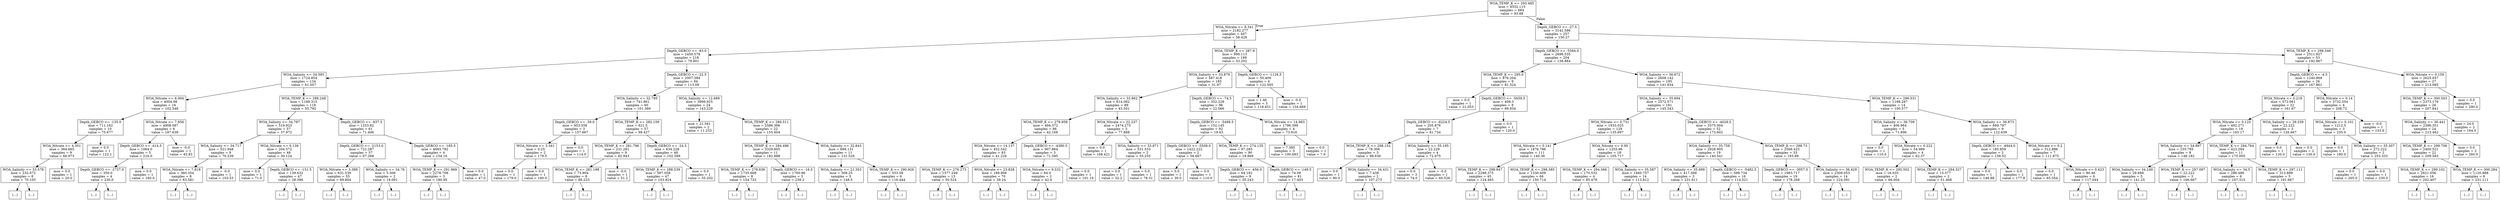 digraph Tree {
node [shape=box] ;
0 [label="WOA_TEMP_K <= 293.485\nmse = 4552.115\nsamples = 664\nvalue = 93.88"] ;
1 [label="WOA_Nitrate <= 8.341\nmse = 2182.277\nsamples = 407\nvalue = 58.428"] ;
0 -> 1 [labeldistance=2.5, labelangle=45, headlabel="True"] ;
2 [label="Depth_GEBCO <= -83.0\nmse = 2450.578\nsamples = 218\nvalue = 79.801"] ;
1 -> 2 ;
3 [label="WOA_Salinity <= 34.393\nmse = 1724.854\nsamples = 134\nvalue = 61.057"] ;
2 -> 3 ;
4 [label="WOA_Nitrate <= 6.094\nmse = 4004.98\nsamples = 16\nvalue = 102.548"] ;
3 -> 4 ;
5 [label="Depth_GEBCO <= -135.0\nmse = 711.162\nsamples = 10\nvalue = 75.677"] ;
4 -> 5 ;
6 [label="WOA_Nitrate <= 4.301\nmse = 364.665\nsamples = 9\nvalue = 66.973"] ;
5 -> 6 ;
7 [label="WOA_Salinity <= 33.578\nmse = 232.072\nsamples = 8\nvalue = 70.105"] ;
6 -> 7 ;
8 [label="(...)"] ;
7 -> 8 ;
15 [label="(...)"] ;
7 -> 15 ;
20 [label="mse = 0.0\nsamples = 1\nvalue = 20.0"] ;
6 -> 20 ;
21 [label="mse = 0.0\nsamples = 1\nvalue = 122.1"] ;
5 -> 21 ;
22 [label="WOA_Nitrate <= 7.856\nmse = 4908.587\nsamples = 6\nvalue = 187.638"] ;
4 -> 22 ;
23 [label="Depth_GEBCO <= -414.5\nmse = 1064.0\nsamples = 5\nvalue = 216.0"] ;
22 -> 23 ;
24 [label="Depth_GEBCO <= -2737.0\nmse = 350.0\nsamples = 4\nvalue = 230.0"] ;
23 -> 24 ;
25 [label="(...)"] ;
24 -> 25 ;
26 [label="(...)"] ;
24 -> 26 ;
27 [label="mse = 0.0\nsamples = 1\nvalue = 160.0"] ;
23 -> 27 ;
28 [label="mse = -0.0\nsamples = 1\nvalue = 45.83"] ;
22 -> 28 ;
29 [label="WOA_TEMP_K <= 289.248\nmse = 1189.315\nsamples = 118\nvalue = 55.792"] ;
3 -> 29 ;
30 [label="WOA_Salinity <= 34.787\nmse = 519.923\nsamples = 57\nvalue = 37.972"] ;
29 -> 30 ;
31 [label="WOA_Salinity <= 34.717\nmse = 521.948\nsamples = 9\nvalue = 70.239"] ;
30 -> 31 ;
32 [label="WOA_Nitrate <= 7.818\nmse = 360.354\nsamples = 8\nvalue = 63.581"] ;
31 -> 32 ;
33 [label="(...)"] ;
32 -> 33 ;
46 [label="(...)"] ;
32 -> 46 ;
47 [label="mse = -0.0\nsamples = 1\nvalue = 103.53"] ;
31 -> 47 ;
48 [label="WOA_Nitrate <= 0.139\nmse = 204.572\nsamples = 48\nvalue = 30.124"] ;
30 -> 48 ;
49 [label="mse = 0.0\nsamples = 1\nvalue = 71.0"] ;
48 -> 49 ;
50 [label="Depth_GEBCO <= -131.5\nmse = 139.632\nsamples = 47\nvalue = 28.396"] ;
48 -> 50 ;
51 [label="(...)"] ;
50 -> 51 ;
108 [label="(...)"] ;
50 -> 108 ;
117 [label="Depth_GEBCO <= -837.5\nmse = 1253.82\nsamples = 61\nvalue = 71.406"] ;
29 -> 117 ;
118 [label="Depth_GEBCO <= -2153.0\nmse = 722.287\nsamples = 57\nvalue = 67.268"] ;
117 -> 118 ;
119 [label="WOA_Nitrate <= 3.388\nmse = 631.539\nsamples = 55\nvalue = 69.804"] ;
118 -> 119 ;
120 [label="(...)"] ;
119 -> 120 ;
207 [label="(...)"] ;
119 -> 207 ;
214 [label="WOA_Salinity <= 34.76\nmse = 3.306\nsamples = 2\nvalue = 19.091"] ;
118 -> 214 ;
215 [label="(...)"] ;
214 -> 215 ;
216 [label="(...)"] ;
214 -> 216 ;
217 [label="Depth_GEBCO <= -185.5\nmse = 4693.782\nsamples = 4\nvalue = 154.16"] ;
117 -> 217 ;
218 [label="WOA_TEMP_K <= 291.969\nmse = 2278.708\nsamples = 3\nvalue = 180.95"] ;
217 -> 218 ;
219 [label="(...)"] ;
218 -> 219 ;
220 [label="(...)"] ;
218 -> 220 ;
223 [label="mse = 0.0\nsamples = 1\nvalue = 47.0"] ;
217 -> 223 ;
224 [label="Depth_GEBCO <= -22.5\nmse = 2007.384\nsamples = 84\nvalue = 113.09"] ;
2 -> 224 ;
225 [label="WOA_Salinity <= 32.795\nmse = 741.861\nsamples = 60\nvalue = 101.369"] ;
224 -> 225 ;
226 [label="Depth_GEBCO <= -39.0\nmse = 953.556\nsamples = 3\nvalue = 157.667"] ;
225 -> 226 ;
227 [label="WOA_Nitrate <= 3.341\nmse = 0.25\nsamples = 2\nvalue = 179.5"] ;
226 -> 227 ;
228 [label="mse = 0.0\nsamples = 1\nvalue = 179.0"] ;
227 -> 228 ;
229 [label="mse = 0.0\nsamples = 1\nvalue = 180.0"] ;
227 -> 229 ;
230 [label="mse = 0.0\nsamples = 1\nvalue = 114.0"] ;
226 -> 230 ;
231 [label="WOA_TEMP_K <= 282.159\nmse = 621.5\nsamples = 57\nvalue = 99.427"] ;
225 -> 231 ;
232 [label="WOA_TEMP_K <= 281.796\nmse = 231.281\nsamples = 9\nvalue = 82.943"] ;
231 -> 232 ;
233 [label="WOA_TEMP_K <= 281.198\nmse = 73.904\nsamples = 8\nvalue = 88.233"] ;
232 -> 233 ;
234 [label="(...)"] ;
233 -> 234 ;
243 [label="(...)"] ;
233 -> 243 ;
248 [label="mse = -0.0\nsamples = 1\nvalue = 51.2"] ;
232 -> 248 ;
249 [label="Depth_GEBCO <= -24.5\nmse = 634.228\nsamples = 48\nvalue = 102.589"] ;
231 -> 249 ;
250 [label="WOA_TEMP_K <= 288.539\nmse = 587.058\nsamples = 47\nvalue = 103.924"] ;
249 -> 250 ;
251 [label="(...)"] ;
250 -> 251 ;
274 [label="(...)"] ;
250 -> 274 ;
317 [label="mse = 0.0\nsamples = 1\nvalue = 55.202"] ;
249 -> 317 ;
318 [label="WOA_Salinity <= 12.689\nmse = 3999.925\nsamples = 24\nvalue = 143.229"] ;
224 -> 318 ;
319 [label="mse = 21.561\nsamples = 2\nvalue = 11.233"] ;
318 -> 319 ;
320 [label="WOA_TEMP_K <= 289.511\nmse = 2586.366\nsamples = 22\nvalue = 155.604"] ;
318 -> 320 ;
321 [label="WOA_TEMP_K <= 284.496\nmse = 3329.605\nsamples = 11\nvalue = 182.888"] ;
320 -> 321 ;
322 [label="WOA_TEMP_K <= 278.636\nmse = 1735.668\nsamples = 8\nvalue = 154.732"] ;
321 -> 322 ;
323 [label="(...)"] ;
322 -> 323 ;
332 [label="(...)"] ;
322 -> 332 ;
337 [label="Depth_GEBCO <= -16.5\nmse = 1760.96\nsamples = 3\nvalue = 239.2"] ;
321 -> 337 ;
338 [label="(...)"] ;
337 -> 338 ;
339 [label="(...)"] ;
337 -> 339 ;
342 [label="WOA_Salinity <= 32.843\nmse = 694.131\nsamples = 11\nvalue = 131.529"] ;
320 -> 342 ;
343 [label="WOA_Salinity <= 21.303\nmse = 308.25\nsamples = 5\nvalue = 148.5"] ;
342 -> 343 ;
344 [label="(...)"] ;
343 -> 344 ;
345 [label="(...)"] ;
343 -> 345 ;
350 [label="WOA_TEMP_K <= 290.926\nmse = 553.58\nsamples = 6\nvalue = 116.444"] ;
342 -> 350 ;
351 [label="(...)"] ;
350 -> 351 ;
354 [label="(...)"] ;
350 -> 354 ;
361 [label="WOA_TEMP_K <= 287.9\nmse = 690.113\nsamples = 189\nvalue = 33.202"] ;
1 -> 361 ;
362 [label="WOA_Salinity <= 33.879\nmse = 587.418\nsamples = 185\nvalue = 31.97"] ;
361 -> 362 ;
363 [label="WOA_Salinity <= 33.862\nmse = 614.082\nsamples = 89\nvalue = 43.501"] ;
362 -> 363 ;
364 [label="WOA_TEMP_K <= 279.958\nmse = 494.372\nsamples = 86\nvalue = 42.168"] ;
363 -> 364 ;
365 [label="WOA_Nitrate <= 14.137\nmse = 452.542\nsamples = 83\nvalue = 41.226"] ;
364 -> 365 ;
366 [label="WOA_TEMP_K <= 276.273\nmse = 1577.249\nsamples = 13\nvalue = 50.524"] ;
365 -> 366 ;
367 [label="(...)"] ;
366 -> 367 ;
368 [label="(...)"] ;
366 -> 368 ;
369 [label="WOA_Nitrate <= 23.828\nmse = 189.906\nsamples = 70\nvalue = 39.24"] ;
365 -> 369 ;
370 [label="(...)"] ;
369 -> 370 ;
425 [label="(...)"] ;
369 -> 425 ;
472 [label="Depth_GEBCO <= -4380.5\nmse = 907.864\nsamples = 3\nvalue = 71.595"] ;
364 -> 472 ;
473 [label="WOA_Nitrate <= 9.532\nmse = 64.0\nsamples = 2\nvalue = 42.0"] ;
472 -> 473 ;
474 [label="(...)"] ;
473 -> 474 ;
475 [label="(...)"] ;
473 -> 475 ;
476 [label="mse = 0.0\nsamples = 1\nvalue = 101.19"] ;
472 -> 476 ;
477 [label="WOA_Nitrate <= 22.237\nmse = 2474.275\nsamples = 3\nvalue = 77.888"] ;
363 -> 477 ;
478 [label="mse = 0.0\nsamples = 1\nvalue = 168.421"] ;
477 -> 478 ;
479 [label="WOA_Salinity <= 33.871\nmse = 531.533\nsamples = 2\nvalue = 55.255"] ;
477 -> 479 ;
480 [label="mse = 0.0\nsamples = 1\nvalue = 32.2"] ;
479 -> 480 ;
481 [label="mse = 0.0\nsamples = 1\nvalue = 78.31"] ;
479 -> 481 ;
482 [label="Depth_GEBCO <= -74.5\nmse = 352.228\nsamples = 96\nvalue = 22.066"] ;
362 -> 482 ;
483 [label="Depth_GEBCO <= -5498.5\nmse = 152.145\nsamples = 92\nvalue = 19.63"] ;
482 -> 483 ;
484 [label="Depth_GEBCO <= -5508.0\nmse = 1422.222\nsamples = 2\nvalue = 56.667"] ;
483 -> 484 ;
485 [label="mse = 0.0\nsamples = 1\nvalue = 30.0"] ;
484 -> 485 ;
486 [label="mse = 0.0\nsamples = 1\nvalue = 110.0"] ;
484 -> 486 ;
487 [label="WOA_TEMP_K <= 274.135\nmse = 97.283\nsamples = 90\nvalue = 18.869"] ;
483 -> 487 ;
488 [label="Depth_GEBCO <= -456.0\nmse = 64.192\nsamples = 9\nvalue = 35.243"] ;
487 -> 488 ;
489 [label="(...)"] ;
488 -> 489 ;
504 [label="(...)"] ;
488 -> 504 ;
505 [label="Depth_GEBCO <= -149.5\nmse = 74.09\nsamples = 81\nvalue = 17.403"] ;
487 -> 505 ;
506 [label="(...)"] ;
505 -> 506 ;
601 [label="(...)"] ;
505 -> 601 ;
614 [label="WOA_Nitrate <= 14.983\nmse = 1796.399\nsamples = 4\nvalue = 73.916"] ;
482 -> 614 ;
615 [label="mse = 7.385\nsamples = 3\nvalue = 100.683"] ;
614 -> 615 ;
616 [label="mse = 0.0\nsamples = 1\nvalue = 7.0"] ;
614 -> 616 ;
617 [label="Depth_GEBCO <= -1126.5\nmse = 50.409\nsamples = 4\nvalue = 122.505"] ;
361 -> 617 ;
618 [label="mse = 1.46\nsamples = 3\nvalue = 118.451"] ;
617 -> 618 ;
619 [label="mse = -0.0\nsamples = 1\nvalue = 134.669"] ;
617 -> 619 ;
620 [label="Depth_GEBCO <= -27.5\nmse = 3142.586\nsamples = 257\nvalue = 150.27"] ;
0 -> 620 [labeldistance=2.5, labelangle=-45, headlabel="False"] ;
621 [label="Depth_GEBCO <= -5584.0\nmse = 2696.535\nsamples = 204\nvalue = 138.884"] ;
620 -> 621 ;
622 [label="WOA_TEMP_K <= 295.0\nmse = 876.204\nsamples = 9\nvalue = 81.324"] ;
621 -> 622 ;
623 [label="mse = 0.0\nsamples = 1\nvalue = 21.053"] ;
622 -> 623 ;
624 [label="Depth_GEBCO <= -5659.5\nmse = 408.3\nsamples = 8\nvalue = 89.934"] ;
622 -> 624 ;
625 [label="Depth_GEBCO <= -6224.5\nmse = 205.876\nsamples = 7\nvalue = 81.734"] ;
624 -> 625 ;
626 [label="WOA_TEMP_K <= 298.152\nmse = 78.306\nsamples = 3\nvalue = 98.636"] ;
625 -> 626 ;
627 [label="mse = 0.0\nsamples = 1\nvalue = 90.0"] ;
626 -> 627 ;
628 [label="WOA_Salinity <= 34.431\nmse = 7.438\nsamples = 2\nvalue = 107.273"] ;
626 -> 628 ;
629 [label="(...)"] ;
628 -> 629 ;
630 [label="(...)"] ;
628 -> 630 ;
631 [label="WOA_Salinity <= 35.195\nmse = 22.229\nsamples = 4\nvalue = 72.075"] ;
625 -> 631 ;
632 [label="mse = 0.0\nsamples = 3\nvalue = 74.0"] ;
631 -> 632 ;
633 [label="mse = -0.0\nsamples = 1\nvalue = 60.526"] ;
631 -> 633 ;
634 [label="mse = 0.0\nsamples = 1\nvalue = 120.0"] ;
624 -> 634 ;
635 [label="WOA_Salinity <= 36.672\nmse = 2608.142\nsamples = 195\nvalue = 141.934"] ;
621 -> 635 ;
636 [label="WOA_Salinity <= 35.694\nmse = 2572.571\nsamples = 181\nvalue = 145.343"] ;
635 -> 636 ;
637 [label="WOA_Nitrate <= 0.731\nmse = 1933.025\nsamples = 129\nvalue = 135.697"] ;
636 -> 637 ;
638 [label="WOA_Nitrate <= 0.141\nmse = 1876.786\nsamples = 111\nvalue = 140.36"] ;
637 -> 638 ;
639 [label="WOA_TEMP_K <= 298.947\nmse = 2298.375\nsamples = 45\nvalue = 124.465"] ;
638 -> 639 ;
640 [label="(...)"] ;
639 -> 640 ;
681 [label="(...)"] ;
639 -> 681 ;
712 [label="WOA_TEMP_K <= 298.385\nmse = 1330.409\nsamples = 66\nvalue = 150.714"] ;
638 -> 712 ;
713 [label="(...)"] ;
712 -> 713 ;
782 [label="(...)"] ;
712 -> 782 ;
829 [label="WOA_Nitrate <= 0.95\nmse = 1255.96\nsamples = 18\nvalue = 105.717"] ;
637 -> 829 ;
830 [label="WOA_TEMP_K <= 294.566\nmse = 170.532\nsamples = 4\nvalue = 85.478"] ;
829 -> 830 ;
831 [label="(...)"] ;
830 -> 831 ;
834 [label="(...)"] ;
830 -> 834 ;
837 [label="WOA_Salinity <= 35.587\nmse = 1460.757\nsamples = 14\nvalue = 113.812"] ;
829 -> 837 ;
838 [label="(...)"] ;
837 -> 838 ;
863 [label="(...)"] ;
837 -> 863 ;
864 [label="Depth_GEBCO <= -4028.5\nmse = 3375.004\nsamples = 52\nvalue = 173.602"] ;
636 -> 864 ;
865 [label="WOA_Salinity <= 35.758\nmse = 2928.905\nsamples = 19\nvalue = 140.541"] ;
864 -> 865 ;
866 [label="WOA_Salinity <= 35.699\nmse = 417.569\nsamples = 3\nvalue = 231.611"] ;
865 -> 866 ;
867 [label="(...)"] ;
866 -> 867 ;
868 [label="(...)"] ;
866 -> 868 ;
871 [label="Depth_GEBCO <= -5482.5\nmse = 599.734\nsamples = 16\nvalue = 114.521"] ;
865 -> 871 ;
872 [label="(...)"] ;
871 -> 872 ;
873 [label="(...)"] ;
871 -> 873 ;
902 [label="WOA_TEMP_K <= 298.73\nmse = 2566.425\nsamples = 33\nvalue = 193.89"] ;
864 -> 902 ;
903 [label="Depth_GEBCO <= -3957.0\nmse = 1983.717\nsamples = 19\nvalue = 178.268"] ;
902 -> 903 ;
904 [label="(...)"] ;
903 -> 904 ;
905 [label="(...)"] ;
903 -> 905 ;
926 [label="WOA_Salinity <= 36.429\nmse = 2309.053\nsamples = 14\nvalue = 224.091"] ;
902 -> 926 ;
927 [label="(...)"] ;
926 -> 927 ;
938 [label="(...)"] ;
926 -> 938 ;
941 [label="WOA_TEMP_K <= 296.531\nmse = 1188.287\nsamples = 14\nvalue = 100.577"] ;
635 -> 941 ;
942 [label="WOA_Salinity <= 36.709\nmse = 406.964\nsamples = 5\nvalue = 71.896"] ;
941 -> 942 ;
943 [label="mse = 0.0\nsamples = 1\nvalue = 110.0"] ;
942 -> 943 ;
944 [label="WOA_Nitrate <= 0.222\nmse = 54.989\nsamples = 4\nvalue = 62.37"] ;
942 -> 944 ;
945 [label="WOA_TEMP_K <= 295.502\nmse = 16.035\nsamples = 2\nvalue = 66.004"] ;
944 -> 945 ;
946 [label="(...)"] ;
945 -> 946 ;
947 [label="(...)"] ;
945 -> 947 ;
948 [label="WOA_TEMP_K <= 294.327\nmse = 13.377\nsamples = 2\nvalue = 51.468"] ;
944 -> 948 ;
949 [label="(...)"] ;
948 -> 949 ;
950 [label="(...)"] ;
948 -> 950 ;
951 [label="WOA_Salinity <= 36.873\nmse = 669.797\nsamples = 9\nvalue = 122.639"] ;
941 -> 951 ;
952 [label="Depth_GEBCO <= -4944.0\nmse = 185.859\nsamples = 2\nvalue = 158.52"] ;
951 -> 952 ;
953 [label="mse = 0.0\nsamples = 1\nvalue = 148.88"] ;
952 -> 953 ;
954 [label="mse = 0.0\nsamples = 1\nvalue = 177.8"] ;
952 -> 954 ;
955 [label="WOA_Nitrate <= 0.2\nmse = 312.886\nsamples = 7\nvalue = 111.875"] ;
951 -> 955 ;
956 [label="mse = 0.0\nsamples = 1\nvalue = 65.354"] ;
955 -> 956 ;
957 [label="WOA_Nitrate <= 0.423\nmse = 80.46\nsamples = 6\nvalue = 117.044"] ;
955 -> 957 ;
958 [label="(...)"] ;
957 -> 958 ;
965 [label="(...)"] ;
957 -> 965 ;
968 [label="WOA_TEMP_K <= 298.546\nmse = 2511.827\nsamples = 53\nvalue = 192.867"] ;
620 -> 968 ;
969 [label="Depth_GEBCO <= -4.5\nmse = 1240.869\nsamples = 26\nvalue = 167.861"] ;
968 -> 969 ;
970 [label="WOA_Nitrate <= 0.218\nmse = 572.061\nsamples = 22\nvalue = 161.67"] ;
969 -> 970 ;
971 [label="WOA_Nitrate <= 0.125\nmse = 492.271\nsamples = 19\nvalue = 165.17"] ;
970 -> 971 ;
972 [label="WOA_Salinity <= 34.897\nmse = 155.785\nsamples = 8\nvalue = 148.182"] ;
971 -> 972 ;
973 [label="WOA_Salinity <= 34.249\nmse = 29.688\nsamples = 5\nvalue = 141.25"] ;
972 -> 973 ;
974 [label="(...)"] ;
973 -> 974 ;
975 [label="(...)"] ;
973 -> 975 ;
978 [label="WOA_TEMP_K <= 297.097\nmse = 22.222\nsamples = 3\nvalue = 166.667"] ;
972 -> 978 ;
979 [label="(...)"] ;
978 -> 979 ;
980 [label="(...)"] ;
978 -> 980 ;
981 [label="WOA_TEMP_K <= 294.764\nmse = 423.264\nsamples = 11\nvalue = 175.005"] ;
971 -> 981 ;
982 [label="WOA_Salinity <= 34.5\nmse = 286.486\nsamples = 6\nvalue = 167.315"] ;
981 -> 982 ;
983 [label="(...)"] ;
982 -> 983 ;
984 [label="(...)"] ;
982 -> 984 ;
985 [label="WOA_TEMP_K <= 297.111\nmse = 313.889\nsamples = 5\nvalue = 191.667"] ;
981 -> 985 ;
986 [label="(...)"] ;
985 -> 986 ;
989 [label="(...)"] ;
985 -> 989 ;
990 [label="WOA_Salinity <= 29.339\nmse = 22.222\nsamples = 3\nvalue = 126.667"] ;
970 -> 990 ;
991 [label="mse = 0.0\nsamples = 1\nvalue = 120.0"] ;
990 -> 991 ;
992 [label="mse = 0.0\nsamples = 2\nvalue = 130.0"] ;
990 -> 992 ;
993 [label="WOA_Nitrate <= 0.14\nmse = 3732.554\nsamples = 4\nvalue = 208.72"] ;
969 -> 993 ;
994 [label="WOA_Nitrate <= 0.101\nmse = 1212.5\nsamples = 3\nvalue = 235.0"] ;
993 -> 994 ;
995 [label="mse = 0.0\nsamples = 1\nvalue = 180.0"] ;
994 -> 995 ;
996 [label="WOA_Salinity <= 35.307\nmse = 272.222\nsamples = 2\nvalue = 253.333"] ;
994 -> 996 ;
997 [label="mse = 0.0\nsamples = 1\nvalue = 265.0"] ;
996 -> 997 ;
998 [label="mse = 0.0\nsamples = 1\nvalue = 230.0"] ;
996 -> 998 ;
999 [label="mse = -0.0\nsamples = 1\nvalue = 103.6"] ;
993 -> 999 ;
1000 [label="WOA_Nitrate <= 0.159\nmse = 2625.057\nsamples = 27\nvalue = 213.085"] ;
968 -> 1000 ;
1001 [label="WOA_TEMP_K <= 300.503\nmse = 2373.179\nsamples = 26\nvalue = 207.841"] ;
1000 -> 1001 ;
1002 [label="WOA_Salinity <= 36.441\nmse = 2396.351\nsamples = 24\nvalue = 213.462"] ;
1001 -> 1002 ;
1003 [label="WOA_TEMP_K <= 299.706\nmse = 2400.521\nsamples = 22\nvalue = 209.583"] ;
1002 -> 1003 ;
1004 [label="WOA_TEMP_K <= 299.102\nmse = 2621.056\nsamples = 16\nvalue = 202.407"] ;
1003 -> 1004 ;
1005 [label="(...)"] ;
1004 -> 1005 ;
1012 [label="(...)"] ;
1004 -> 1012 ;
1015 [label="WOA_TEMP_K <= 300.284\nmse = 1120.988\nsamples = 6\nvalue = 231.111"] ;
1003 -> 1015 ;
1016 [label="(...)"] ;
1015 -> 1016 ;
1017 [label="(...)"] ;
1015 -> 1017 ;
1018 [label="mse = 0.0\nsamples = 2\nvalue = 260.0"] ;
1002 -> 1018 ;
1019 [label="mse = 24.0\nsamples = 2\nvalue = 164.0"] ;
1001 -> 1019 ;
1020 [label="mse = 0.0\nsamples = 1\nvalue = 290.0"] ;
1000 -> 1020 ;
}